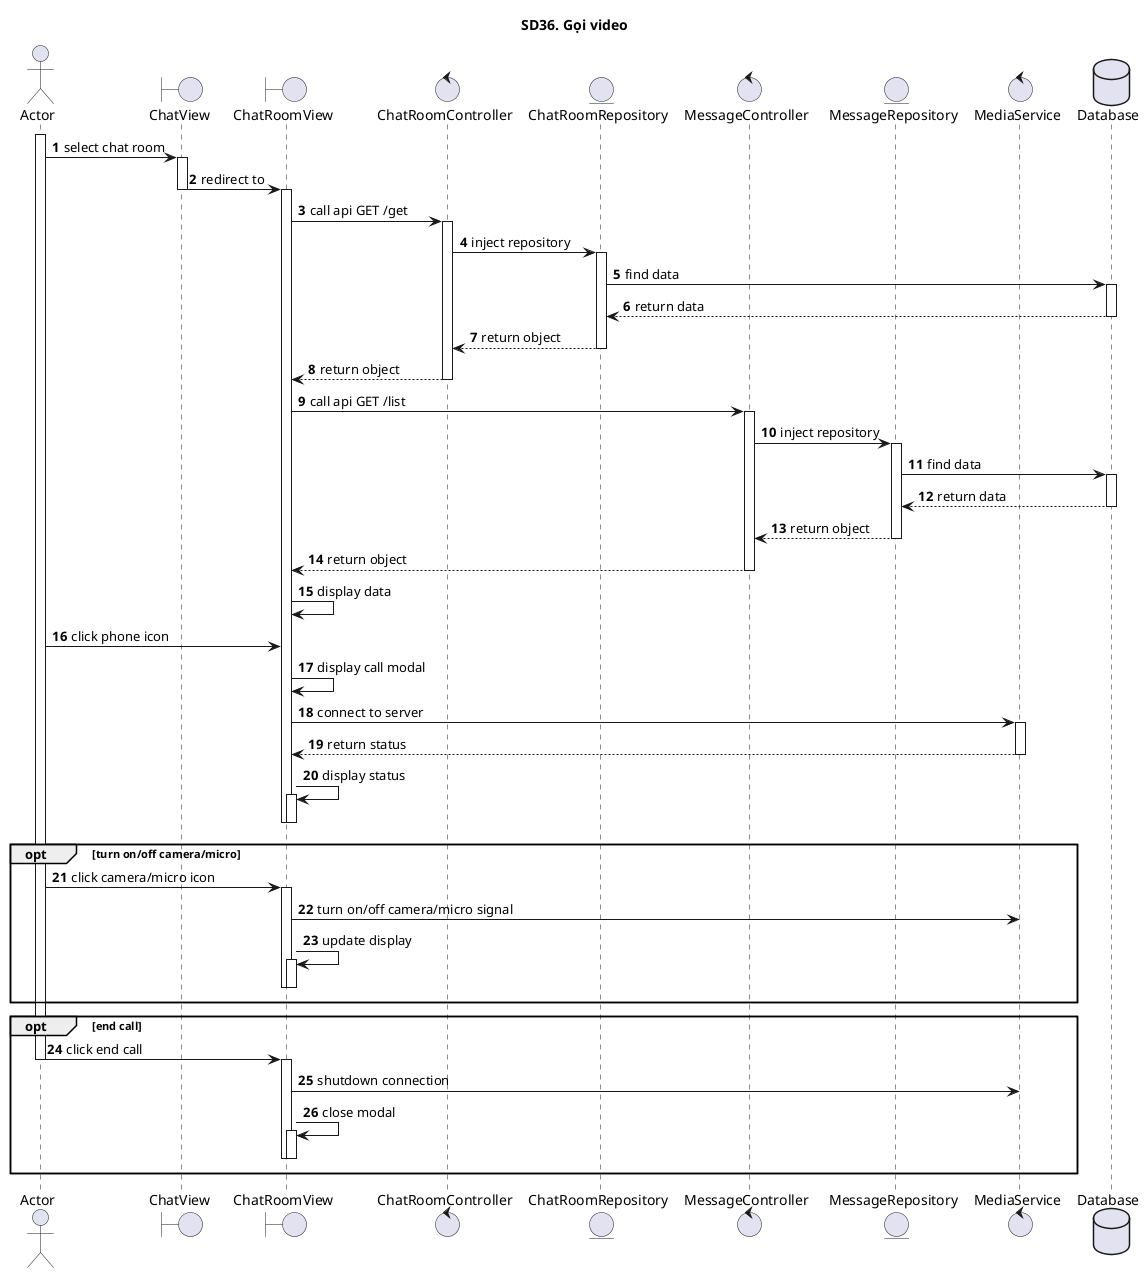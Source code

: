 @startuml SQ
autonumber
title SD36. Gọi video
actor "Actor" as actor
boundary "ChatView" as view
boundary "ChatRoomView" as chatRoomView
control "ChatRoomController" as controller
entity "ChatRoomRepository" as model
control "MessageController" as messageController
entity "MessageRepository" as messageModel
control "MediaService" as service
database "Database" as database
activate actor
actor -> view: select chat room
activate view
view -> chatRoomView: redirect to
deactivate view
activate chatRoomView
chatRoomView -> controller: call api GET /get
activate controller
controller -> model: inject repository
activate model
model -> database: find data
activate database
database --> model: return data
deactivate database
model --> controller: return object
deactivate model
controller --> chatRoomView: return object
deactivate controller
chatRoomView -> messageController: call api GET /list
activate messageController
messageController -> messageModel: inject repository
activate messageModel
messageModel -> database: find data
activate database
database --> messageModel: return data
deactivate database
messageModel --> messageController: return object
deactivate messageModel
messageController --> chatRoomView: return object
deactivate messageController
chatRoomView -> chatRoomView: display data
actor -> chatRoomView: click phone icon
chatRoomView -> chatRoomView: display call modal
chatRoomView -> service: connect to server
activate service
service --> chatRoomView: return status
deactivate service
chatRoomView -> chatRoomView: display status
activate chatRoomView
deactivate chatRoomView
deactivate chatRoomView
opt turn on/off camera/micro
actor -> chatRoomView: click camera/micro icon
activate chatRoomView
chatRoomView -> service: turn on/off camera/micro signal
chatRoomView -> chatRoomView: update display
activate chatRoomView
deactivate chatRoomView
deactivate chatRoomView
end
opt end call
actor -> chatRoomView: click end call 
deactivate actor
activate chatRoomView
chatRoomView -> service: shutdown connection
chatRoomView -> chatRoomView: close modal
activate chatRoomView
deactivate chatRoomView
deactivate chatRoomView
end
@enduml